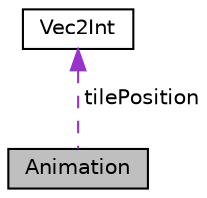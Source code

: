 digraph "Animation"
{
 // LATEX_PDF_SIZE
  edge [fontname="Helvetica",fontsize="10",labelfontname="Helvetica",labelfontsize="10"];
  node [fontname="Helvetica",fontsize="10",shape=record];
  Node1 [label="Animation",height=0.2,width=0.4,color="black", fillcolor="grey75", style="filled", fontcolor="black",tooltip=" "];
  Node2 -> Node1 [dir="back",color="darkorchid3",fontsize="10",style="dashed",label=" tilePosition" ,fontname="Helvetica"];
  Node2 [label="Vec2Int",height=0.2,width=0.4,color="black", fillcolor="white", style="filled",URL="$struct_vec2_int.html",tooltip=" "];
}
